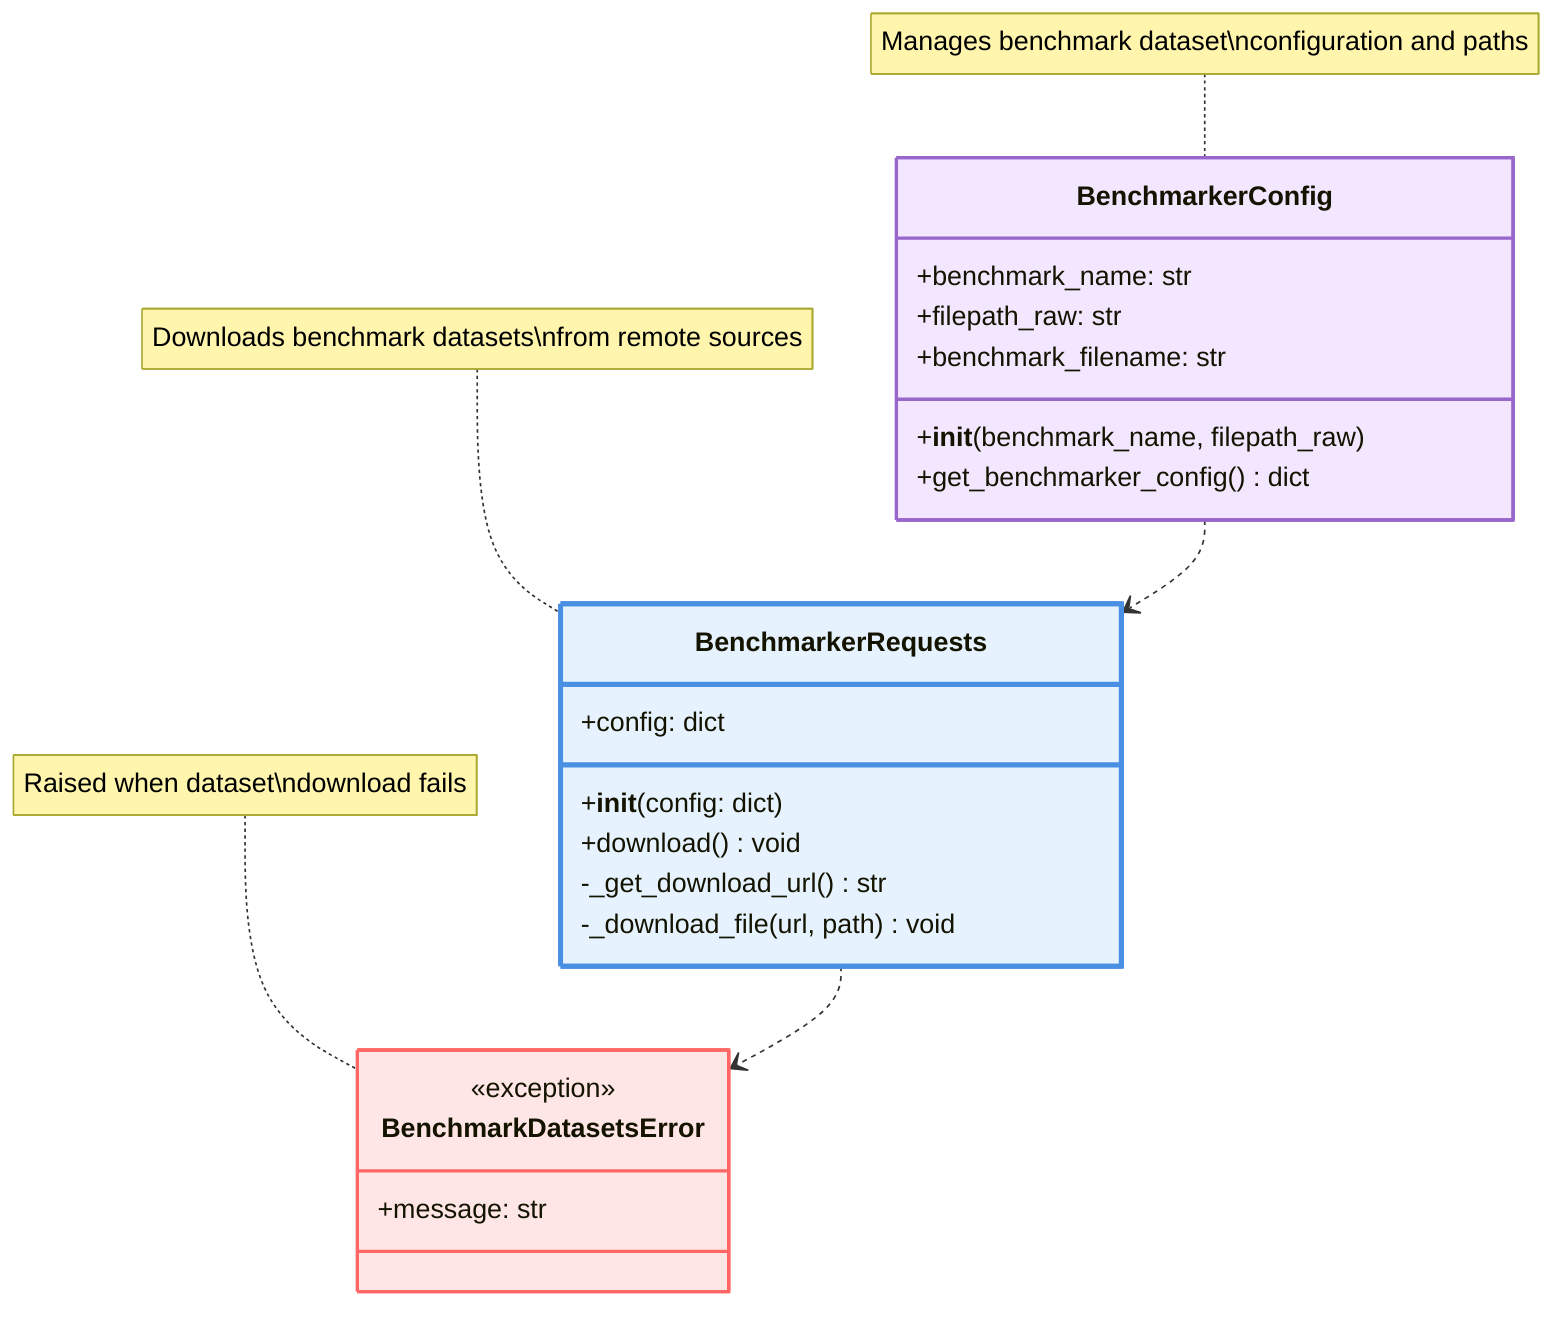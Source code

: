 classDiagram
    class BenchmarkerConfig {
        +benchmark_name: str
        +filepath_raw: str
        +benchmark_filename: str
        +__init__(benchmark_name, filepath_raw)
        +get_benchmarker_config() dict
    }
    
    class BenchmarkerRequests {
        +config: dict
        +__init__(config: dict)
        +download() void
        -_get_download_url() str
        -_download_file(url, path) void
    }
    
    class BenchmarkDatasetsError {
        <<exception>>
        +message: str
    }
    
    BenchmarkerConfig ..> BenchmarkerRequests
    BenchmarkerRequests ..> BenchmarkDatasetsError
    
    note for BenchmarkerConfig "Manages benchmark dataset\nconfiguration and paths"
    note for BenchmarkerRequests "Downloads benchmark datasets\nfrom remote sources"
    note for BenchmarkDatasetsError "Raised when dataset\ndownload fails"

    %% 樣式標示
    style BenchmarkerConfig fill:#f3e6ff,stroke:#9966cc,stroke-width:2px
    style BenchmarkerRequests fill:#e6f3ff,stroke:#4a90e2,stroke-width:3px
    style BenchmarkDatasetsError fill:#ffe6e6,stroke:#ff6666,stroke-width:2px